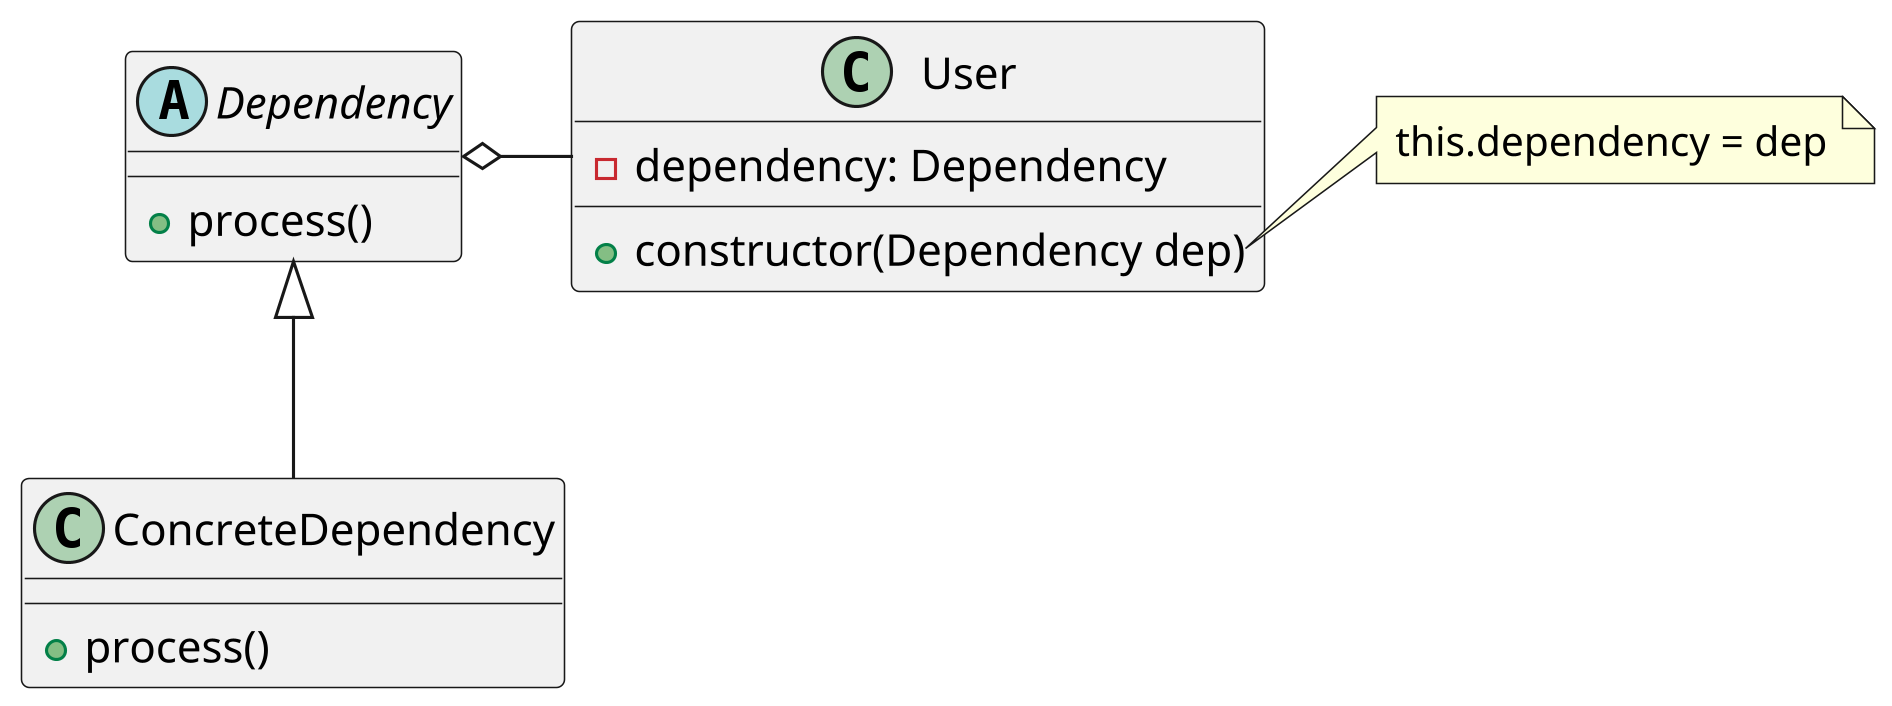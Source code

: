 @startuml
skinparam backgroundColor transparent
skinparam dpi 300

class User {
    - dependency: Dependency
    + constructor(Dependency dep)
}

note right of User::constructor
    this.dependency = dep
end note

abstract class Dependency {
    + process()
}

class ConcreteDependency {
    + process()
}

ConcreteDependency -up-|> Dependency

User -left-o Dependency
@enduml
